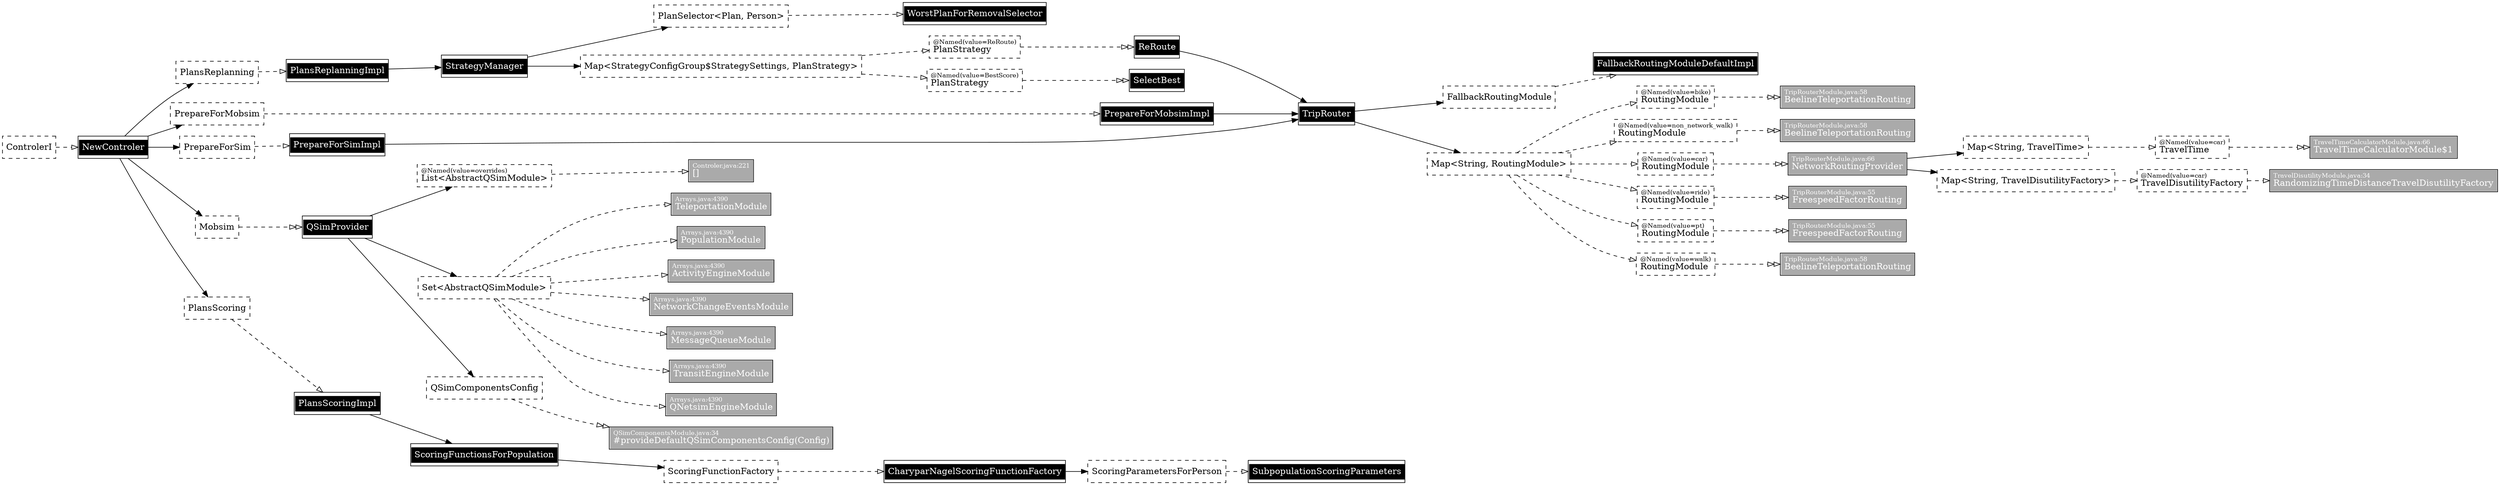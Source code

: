 digraph injector {
graph [rankdir=LR];
x52 [margin="0.02,0", shape=box, style=dashed, label=<<table cellspacing="0" cellpadding="5" cellborder="0" border="0"><tr><td align="left" port="header" bgcolor="#ffffff"><font color="#000000">PlanSelector&lt;Plan, Person&gt;<br align="left"/></font></td></tr></table>>]
x55 [margin="0.02,0", shape=box, style=solid, label=<<table cellspacing="0" cellpadding="5" cellborder="0" border="0"><tr><td align="left" port="header" bgcolor="#000000"><font color="#ffffff">FallbackRoutingModuleDefaultImpl<br align="left"/></font></td></tr></table>>]
x18 [margin="0.02,0", shape=box, style=dashed, label=<<table cellspacing="0" cellpadding="5" cellborder="0" border="0"><tr><td align="left" port="header" bgcolor="#ffffff"><font color="#000000">ScoringFunctionFactory<br align="left"/></font></td></tr></table>>]
x57 [margin="0.02,0", shape=box, style=solid, label=<<table cellspacing="0" cellpadding="5" cellborder="0" border="0"><tr><td align="left" port="header" bgcolor="#aaaaaa"><font color="#ffffff" point-size="10">QSimComponentsModule.java:34<br align="left"/></font><font color="#ffffff">#provideDefaultQSimComponentsConfig(Config)<br align="left"/></font></td></tr></table>>]
x26 [margin="0.02,0", shape=box, style=dashed, label=<<table cellspacing="0" cellpadding="5" cellborder="0" border="0"><tr><td align="left" port="header" bgcolor="#ffffff"><font color="#000000">ScoringParametersForPerson<br align="left"/></font></td></tr></table>>]
x3 [margin="0.02,0", shape=box, style=solid, label=<<table cellspacing="0" cellpadding="5" cellborder="0" border="0"><tr><td align="left" port="header" bgcolor="#aaaaaa"><font color="#ffffff" point-size="10">Arrays.java:4390<br align="left"/></font><font color="#ffffff">TeleportationModule<br align="left"/></font></td></tr></table>>]
x9 [margin="0.02,0", shape=box, style=solid, label=<<table cellspacing="0" cellpadding="5" cellborder="0" border="0"><tr><td align="left" port="header" bgcolor="#000000"><font color="#ffffff">PrepareForMobsimImpl<br align="left"/></font></td></tr></table>>]
x28 [margin="0.02,0", shape=box, style=dashed, label=<<table cellspacing="0" cellpadding="5" cellborder="0" border="0"><tr><td align="left" port="header" bgcolor="#ffffff"><font color="#000000">PlansReplanning<br align="left"/></font></td></tr></table>>]
x31 [margin="0.02,0", shape=box, style=solid, label=<<table cellspacing="0" cellpadding="5" cellborder="0" border="0"><tr><td align="left" port="header" bgcolor="#aaaaaa"><font color="#ffffff" point-size="10">TripRouterModule.java:58<br align="left"/></font><font color="#ffffff">BeelineTeleportationRouting<br align="left"/></font></td></tr></table>>]
x45 [margin="0.02,0", shape=box, style=dashed, label=<<table cellspacing="0" cellpadding="5" cellborder="0" border="0"><tr><td align="left" port="header" bgcolor="#ffffff"><font color="#000000">Map&lt;StrategyConfigGroup$StrategySettings, PlanStrategy&gt;<br align="left"/></font></td></tr></table>>]
x8 [margin="0.02,0", shape=box, style=solid, label=<<table cellspacing="0" cellpadding="5" cellborder="0" border="0"><tr><td align="left" port="header" bgcolor="#aaaaaa"><font color="#ffffff" point-size="10">TravelDisutilityModule.java:34<br align="left"/></font><font color="#ffffff">RandomizingTimeDistanceTravelDisutilityFactory<br align="left"/></font></td></tr></table>>]
x43 [margin="0.02,0", shape=box, style=dashed, label=<<table cellspacing="0" cellpadding="5" cellborder="0" border="0"><tr><td align="left" port="header" bgcolor="#ffffff"><font color="#000000" point-size="10">@Named(value=bike)<br align="left"/></font><font color="#000000">RoutingModule<br align="left"/></font></td></tr></table>>]
x16 [margin="0.02,0", shape=box, style=dashed, label=<<table cellspacing="0" cellpadding="5" cellborder="0" border="0"><tr><td align="left" port="header" bgcolor="#ffffff"><font color="#000000">Map&lt;String, TravelTime&gt;<br align="left"/></font></td></tr></table>>]
x48 [margin="0.02,0", shape=box, style=solid, label=<<table cellspacing="0" cellpadding="5" cellborder="0" border="0"><tr><td align="left" port="header" bgcolor="#000000"><font color="#ffffff">PrepareForSimImpl<br align="left"/></font></td></tr></table>>]
x38 [margin="0.02,0", shape=box, style=solid, label=<<table cellspacing="0" cellpadding="5" cellborder="0" border="0"><tr><td align="left" port="header" bgcolor="#aaaaaa"><font color="#ffffff" point-size="10">TripRouterModule.java:66<br align="left"/></font><font color="#ffffff">NetworkRoutingProvider<br align="left"/></font></td></tr></table>>]
x34 [margin="0.02,0", shape=box, style=solid, label=<<table cellspacing="0" cellpadding="5" cellborder="0" border="0"><tr><td align="left" port="header" bgcolor="#000000"><font color="#ffffff">QSimProvider<br align="left"/></font></td></tr></table>>]
x23 [margin="0.02,0", shape=box, style=dashed, label=<<table cellspacing="0" cellpadding="5" cellborder="0" border="0"><tr><td align="left" port="header" bgcolor="#ffffff"><font color="#000000">Map&lt;String, TravelDisutilityFactory&gt;<br align="left"/></font></td></tr></table>>]
x24 [margin="0.02,0", shape=box, style=solid, label=<<table cellspacing="0" cellpadding="5" cellborder="0" border="0"><tr><td align="left" port="header" bgcolor="#000000"><font color="#ffffff">CharyparNagelScoringFunctionFactory<br align="left"/></font></td></tr></table>>]
x19 [margin="0.02,0", shape=box, style=solid, label=<<table cellspacing="0" cellpadding="5" cellborder="0" border="0"><tr><td align="left" port="header" bgcolor="#000000"><font color="#ffffff">TripRouter<br align="left"/></font></td></tr></table>>]
x2 [margin="0.02,0", shape=box, style=solid, label=<<table cellspacing="0" cellpadding="5" cellborder="0" border="0"><tr><td align="left" port="header" bgcolor="#aaaaaa"><font color="#ffffff" point-size="10">Arrays.java:4390<br align="left"/></font><font color="#ffffff">PopulationModule<br align="left"/></font></td></tr></table>>]
x13 [margin="0.02,0", shape=box, style=solid, label=<<table cellspacing="0" cellpadding="5" cellborder="0" border="0"><tr><td align="left" port="header" bgcolor="#000000"><font color="#ffffff">SelectBest<br align="left"/></font></td></tr></table>>]
x49 [margin="0.02,0", shape=box, style=dashed, label=<<table cellspacing="0" cellpadding="5" cellborder="0" border="0"><tr><td align="left" port="header" bgcolor="#ffffff"><font color="#000000">ControlerI<br align="left"/></font></td></tr></table>>]
x6 [margin="0.02,0", shape=box, style=dashed, label=<<table cellspacing="0" cellpadding="5" cellborder="0" border="0"><tr><td align="left" port="header" bgcolor="#ffffff"><font color="#000000">PrepareForMobsim<br align="left"/></font></td></tr></table>>]
x40 [margin="0.02,0", shape=box, style=solid, label=<<table cellspacing="0" cellpadding="5" cellborder="0" border="0"><tr><td align="left" port="header" bgcolor="#aaaaaa"><font color="#ffffff" point-size="10">TripRouterModule.java:55<br align="left"/></font><font color="#ffffff">FreespeedFactorRouting<br align="left"/></font></td></tr></table>>]
x32 [margin="0.02,0", shape=box, style=dashed, label=<<table cellspacing="0" cellpadding="5" cellborder="0" border="0"><tr><td align="left" port="header" bgcolor="#ffffff"><font color="#000000" point-size="10">@Named(value=overrides)<br align="left"/></font><font color="#000000">List&lt;AbstractQSimModule&gt;<br align="left"/></font></td></tr></table>>]
x50 [margin="0.02,0", shape=box, style=solid, label=<<table cellspacing="0" cellpadding="5" cellborder="0" border="0"><tr><td align="left" port="header" bgcolor="#000000"><font color="#ffffff">NewControler<br align="left"/></font></td></tr></table>>]
x20 [margin="0.02,0", shape=box, style=dashed, label=<<table cellspacing="0" cellpadding="5" cellborder="0" border="0"><tr><td align="left" port="header" bgcolor="#ffffff"><font color="#000000">Set&lt;AbstractQSimModule&gt;<br align="left"/></font></td></tr></table>>]
x30 [margin="0.02,0", shape=box, style=dashed, label=<<table cellspacing="0" cellpadding="5" cellborder="0" border="0"><tr><td align="left" port="header" bgcolor="#ffffff"><font color="#000000" point-size="10">@Named(value=non_network_walk)<br align="left"/></font><font color="#000000">RoutingModule<br align="left"/></font></td></tr></table>>]
x58 [margin="0.02,0", shape=box, style=solid, label=<<table cellspacing="0" cellpadding="5" cellborder="0" border="0"><tr><td align="left" port="header" bgcolor="#000000"><font color="#ffffff">ReRoute<br align="left"/></font></td></tr></table>>]
x29 [margin="0.02,0", shape=box, style=solid, label=<<table cellspacing="0" cellpadding="5" cellborder="0" border="0"><tr><td align="left" port="header" bgcolor="#000000"><font color="#ffffff">PlansReplanningImpl<br align="left"/></font></td></tr></table>>]
x1 [margin="0.02,0", shape=box, style=solid, label=<<table cellspacing="0" cellpadding="5" cellborder="0" border="0"><tr><td align="left" port="header" bgcolor="#aaaaaa"><font color="#ffffff" point-size="10">Arrays.java:4390<br align="left"/></font><font color="#ffffff">ActivityEngineModule<br align="left"/></font></td></tr></table>>]
x5 [margin="0.02,0", shape=box, style=solid, label=<<table cellspacing="0" cellpadding="5" cellborder="0" border="0"><tr><td align="left" port="header" bgcolor="#aaaaaa"><font color="#ffffff" point-size="10">Arrays.java:4390<br align="left"/></font><font color="#ffffff">NetworkChangeEventsModule<br align="left"/></font></td></tr></table>>]
x47 [margin="0.02,0", shape=box, style=dashed, label=<<table cellspacing="0" cellpadding="5" cellborder="0" border="0"><tr><td align="left" port="header" bgcolor="#ffffff"><font color="#000000">PrepareForSim<br align="left"/></font></td></tr></table>>]
x56 [margin="0.02,0", shape=box, style=dashed, label=<<table cellspacing="0" cellpadding="5" cellborder="0" border="0"><tr><td align="left" port="header" bgcolor="#ffffff"><font color="#000000">QSimComponentsConfig<br align="left"/></font></td></tr></table>>]
x44 [margin="0.02,0", shape=box, style=solid, label=<<table cellspacing="0" cellpadding="5" cellborder="0" border="0"><tr><td align="left" port="header" bgcolor="#aaaaaa"><font color="#ffffff" point-size="10">TripRouterModule.java:58<br align="left"/></font><font color="#ffffff">BeelineTeleportationRouting<br align="left"/></font></td></tr></table>>]
x54 [margin="0.02,0", shape=box, style=dashed, label=<<table cellspacing="0" cellpadding="5" cellborder="0" border="0"><tr><td align="left" port="header" bgcolor="#ffffff"><font color="#000000">FallbackRoutingModule<br align="left"/></font></td></tr></table>>]
x51 [margin="0.02,0", shape=box, style=dashed, label=<<table cellspacing="0" cellpadding="5" cellborder="0" border="0"><tr><td align="left" port="header" bgcolor="#ffffff"><font color="#000000">Map&lt;String, RoutingModule&gt;<br align="left"/></font></td></tr></table>>]
x37 [margin="0.02,0", shape=box, style=dashed, label=<<table cellspacing="0" cellpadding="5" cellborder="0" border="0"><tr><td align="left" port="header" bgcolor="#ffffff"><font color="#000000" point-size="10">@Named(value=car)<br align="left"/></font><font color="#000000">RoutingModule<br align="left"/></font></td></tr></table>>]
x53 [margin="0.02,0", shape=box, style=solid, label=<<table cellspacing="0" cellpadding="5" cellborder="0" border="0"><tr><td align="left" port="header" bgcolor="#000000"><font color="#ffffff">WorstPlanForRemovalSelector<br align="left"/></font></td></tr></table>>]
x22 [margin="0.02,0", shape=box, style=solid, label=<<table cellspacing="0" cellpadding="5" cellborder="0" border="0"><tr><td align="left" port="header" bgcolor="#aaaaaa"><font color="#ffffff" point-size="10">TripRouterModule.java:58<br align="left"/></font><font color="#ffffff">BeelineTeleportationRouting<br align="left"/></font></td></tr></table>>]
x15 [margin="0.02,0", shape=box, style=solid, label=<<table cellspacing="0" cellpadding="5" cellborder="0" border="0"><tr><td align="left" port="header" bgcolor="#aaaaaa"><font color="#ffffff" point-size="10">TravelTimeCalculatorModule.java:66<br align="left"/></font><font color="#ffffff">TravelTimeCalculatorModule$1<br align="left"/></font></td></tr></table>>]
x41 [margin="0.02,0", shape=box, style=dashed, label=<<table cellspacing="0" cellpadding="5" cellborder="0" border="0"><tr><td align="left" port="header" bgcolor="#ffffff"><font color="#000000" point-size="10">@Named(value=ride)<br align="left"/></font><font color="#000000">RoutingModule<br align="left"/></font></td></tr></table>>]
x10 [margin="0.02,0", shape=box, style=solid, label=<<table cellspacing="0" cellpadding="5" cellborder="0" border="0"><tr><td align="left" port="header" bgcolor="#aaaaaa"><font color="#ffffff" point-size="10">Arrays.java:4390<br align="left"/></font><font color="#ffffff">MessageQueueModule<br align="left"/></font></td></tr></table>>]
x11 [margin="0.02,0", shape=box, style=dashed, label=<<table cellspacing="0" cellpadding="5" cellborder="0" border="0"><tr><td align="left" port="header" bgcolor="#ffffff"><font color="#000000">Mobsim<br align="left"/></font></td></tr></table>>]
x17 [margin="0.02,0", shape=box, style=solid, label=<<table cellspacing="0" cellpadding="5" cellborder="0" border="0"><tr><td align="left" port="header" bgcolor="#000000"><font color="#ffffff">ScoringFunctionsForPopulation<br align="left"/></font></td></tr></table>>]
x4 [margin="0.02,0", shape=box, style=solid, label=<<table cellspacing="0" cellpadding="5" cellborder="0" border="0"><tr><td align="left" port="header" bgcolor="#aaaaaa"><font color="#ffffff" point-size="10">Arrays.java:4390<br align="left"/></font><font color="#ffffff">TransitEngineModule<br align="left"/></font></td></tr></table>>]
x36 [margin="0.02,0", shape=box, style=solid, label=<<table cellspacing="0" cellpadding="5" cellborder="0" border="0"><tr><td align="left" port="header" bgcolor="#000000"><font color="#ffffff">PlansScoringImpl<br align="left"/></font></td></tr></table>>]
x46 [margin="0.02,0", shape=box, style=dashed, label=<<table cellspacing="0" cellpadding="5" cellborder="0" border="0"><tr><td align="left" port="header" bgcolor="#ffffff"><font color="#000000" point-size="10">@Named(value=ReRoute)<br align="left"/></font><font color="#000000">PlanStrategy<br align="left"/></font></td></tr></table>>]
x35 [margin="0.02,0", shape=box, style=dashed, label=<<table cellspacing="0" cellpadding="5" cellborder="0" border="0"><tr><td align="left" port="header" bgcolor="#ffffff"><font color="#000000">PlansScoring<br align="left"/></font></td></tr></table>>]
x12 [margin="0.02,0", shape=box, style=dashed, label=<<table cellspacing="0" cellpadding="5" cellborder="0" border="0"><tr><td align="left" port="header" bgcolor="#ffffff"><font color="#000000" point-size="10">@Named(value=BestScore)<br align="left"/></font><font color="#000000">PlanStrategy<br align="left"/></font></td></tr></table>>]
x14 [margin="0.02,0", shape=box, style=dashed, label=<<table cellspacing="0" cellpadding="5" cellborder="0" border="0"><tr><td align="left" port="header" bgcolor="#ffffff"><font color="#000000" point-size="10">@Named(value=car)<br align="left"/></font><font color="#000000">TravelTime<br align="left"/></font></td></tr></table>>]
x0 [margin="0.02,0", shape=box, style=solid, label=<<table cellspacing="0" cellpadding="5" cellborder="0" border="0"><tr><td align="left" port="header" bgcolor="#aaaaaa"><font color="#ffffff" point-size="10">Arrays.java:4390<br align="left"/></font><font color="#ffffff">QNetsimEngineModule<br align="left"/></font></td></tr></table>>]
x7 [margin="0.02,0", shape=box, style=dashed, label=<<table cellspacing="0" cellpadding="5" cellborder="0" border="0"><tr><td align="left" port="header" bgcolor="#ffffff"><font color="#000000" point-size="10">@Named(value=car)<br align="left"/></font><font color="#000000">TravelDisutilityFactory<br align="left"/></font></td></tr></table>>]
x25 [margin="0.02,0", shape=box, style=solid, label=<<table cellspacing="0" cellpadding="5" cellborder="0" border="0"><tr><td align="left" port="header" bgcolor="#000000"><font color="#ffffff">StrategyManager<br align="left"/></font></td></tr></table>>]
x39 [margin="0.02,0", shape=box, style=dashed, label=<<table cellspacing="0" cellpadding="5" cellborder="0" border="0"><tr><td align="left" port="header" bgcolor="#ffffff"><font color="#000000" point-size="10">@Named(value=pt)<br align="left"/></font><font color="#000000">RoutingModule<br align="left"/></font></td></tr></table>>]
x42 [margin="0.02,0", shape=box, style=solid, label=<<table cellspacing="0" cellpadding="5" cellborder="0" border="0"><tr><td align="left" port="header" bgcolor="#aaaaaa"><font color="#ffffff" point-size="10">TripRouterModule.java:55<br align="left"/></font><font color="#ffffff">FreespeedFactorRouting<br align="left"/></font></td></tr></table>>]
x33 [margin="0.02,0", shape=box, style=solid, label=<<table cellspacing="0" cellpadding="5" cellborder="0" border="0"><tr><td align="left" port="header" bgcolor="#aaaaaa"><font color="#ffffff" point-size="10">Controler.java:221<br align="left"/></font><font color="#ffffff">[]<br align="left"/></font></td></tr></table>>]
x27 [margin="0.02,0", shape=box, style=solid, label=<<table cellspacing="0" cellpadding="5" cellborder="0" border="0"><tr><td align="left" port="header" bgcolor="#000000"><font color="#ffffff">SubpopulationScoringParameters<br align="left"/></font></td></tr></table>>]
x21 [margin="0.02,0", shape=box, style=dashed, label=<<table cellspacing="0" cellpadding="5" cellborder="0" border="0"><tr><td align="left" port="header" bgcolor="#ffffff"><font color="#000000" point-size="10">@Named(value=walk)<br align="left"/></font><font color="#000000">RoutingModule<br align="left"/></font></td></tr></table>>]
x20 -> x0 [style=dashed, arrowhead=onormal, arrowtail=none]
x20 -> x1 [style=dashed, arrowhead=onormal, arrowtail=none]
x20 -> x2 [style=dashed, arrowhead=onormal, arrowtail=none]
x20 -> x3 [style=dashed, arrowhead=onormal, arrowtail=none]
x20 -> x4 [style=dashed, arrowhead=onormal, arrowtail=none]
x20 -> x5 [style=dashed, arrowhead=onormal, arrowtail=none]
x6 -> x9 [style=dashed, arrowhead=onormal, arrowtail=none]
x7 -> x8 [style=dashed, arrowhead=onormal, arrowtail=none]
x9:m_e0740bbf:e -> x19 [style=solid, arrowhead=normal, arrowtail=none]
x20 -> x10 [style=dashed, arrowhead=onormal, arrowtail=none]
x11 -> x34 [style=dashed, arrowhead=onormalonormal, arrowtail=none]
x12 -> x13 [style=dashed, arrowhead=onormalonormal, arrowtail=none]
x14 -> x15 [style=dashed, arrowhead=onormalonormal, arrowtail=none]
x17:m_d5fd2b09:e -> x18 [style=solid, arrowhead=normal, arrowtail=none]
x18 -> x24 [style=dashed, arrowhead=onormal, arrowtail=none]
x19:m_40b051f1:e -> x51 [style=solid, arrowhead=normal, arrowtail=none]
x19:m_40b051f1:e -> x54 [style=solid, arrowhead=normal, arrowtail=none]
x21 -> x22 [style=dashed, arrowhead=onormalonormal, arrowtail=none]
x45 -> x46 [style=dashed, arrowhead=onormal, arrowtail=none]
x24:m_5f750a8c:e -> x26 [style=solid, arrowhead=normal, arrowtail=none]
x25:m_a15cbe:e -> x45 [style=solid, arrowhead=normal, arrowtail=none]
x25:m_22c5ba93:e -> x52 [style=solid, arrowhead=normal, arrowtail=none]
x45 -> x12 [style=dashed, arrowhead=onormal, arrowtail=none]
x26 -> x27 [style=dashed, arrowhead=onormal, arrowtail=none]
x28 -> x29 [style=dashed, arrowhead=onormal, arrowtail=none]
x29:m_439a5ee6:e -> x25 [style=solid, arrowhead=normal, arrowtail=none]
x51 -> x41 [style=dashed, arrowhead=onormal, arrowtail=none]
x30 -> x31 [style=dashed, arrowhead=onormalonormal, arrowtail=none]
x32 -> x33 [style=dashed, arrowhead=onormal, arrowtail=none]
x34:m_1a704caa:e -> x20 [style=solid, arrowhead=normal, arrowtail=none]
x34:m_1a704caa:e -> x56 [style=solid, arrowhead=normal, arrowtail=none]
x34:m_1a704caa:e -> x32 [style=solid, arrowhead=normal, arrowtail=none]
x35 -> x36 [style=dashed, arrowhead=onormal, arrowtail=none]
x36:m_5c7478ec:e -> x17 [style=solid, arrowhead=normal, arrowtail=none]
x37 -> x38 [style=dashed, arrowhead=onormalonormal, arrowtail=none]
x38:m_67efb620:e -> x16 [style=solid, arrowhead=normal, arrowtail=none]
x38:m_37f7e85c:e -> x23 [style=solid, arrowhead=normal, arrowtail=none]
x51 -> x39 [style=dashed, arrowhead=onormal, arrowtail=none]
x39 -> x40 [style=dashed, arrowhead=onormalonormal, arrowtail=none]
x51 -> x43 [style=dashed, arrowhead=onormal, arrowtail=none]
x41 -> x42 [style=dashed, arrowhead=onormalonormal, arrowtail=none]
x51 -> x21 [style=dashed, arrowhead=onormal, arrowtail=none]
x43 -> x44 [style=dashed, arrowhead=onormalonormal, arrowtail=none]
x51 -> x37 [style=dashed, arrowhead=onormal, arrowtail=none]
x46 -> x58 [style=dashed, arrowhead=onormalonormal, arrowtail=none]
x51 -> x30 [style=dashed, arrowhead=onormal, arrowtail=none]
x47 -> x48 [style=dashed, arrowhead=onormal, arrowtail=none]
x48:m_8f5c1d6f:e -> x19 [style=solid, arrowhead=normal, arrowtail=none]
x49 -> x50 [style=dashed, arrowhead=onormal, arrowtail=none]
x50:m_86db3a50:e -> x47 [style=solid, arrowhead=normal, arrowtail=none]
x50:m_86db3a50:e -> x28 [style=solid, arrowhead=normal, arrowtail=none]
x50:m_86db3a50:e -> x11 [style=solid, arrowhead=normal, arrowtail=none]
x50:m_86db3a50:e -> x35 [style=solid, arrowhead=normal, arrowtail=none]
x50:m_86db3a50:e -> x6 [style=solid, arrowhead=normal, arrowtail=none]
x52 -> x53 [style=dashed, arrowhead=onormal, arrowtail=none]
x54 -> x55 [style=dashed, arrowhead=onormal, arrowtail=none]
x16 -> x14 [style=dashed, arrowhead=onormal, arrowtail=none]
x23 -> x7 [style=dashed, arrowhead=onormal, arrowtail=none]
x56 -> x57 [style=dashed, arrowhead=onormalonormal, arrowtail=none]
x58:m_19e208aa:e -> x19 [style=solid, arrowhead=normal, arrowtail=none]
}
